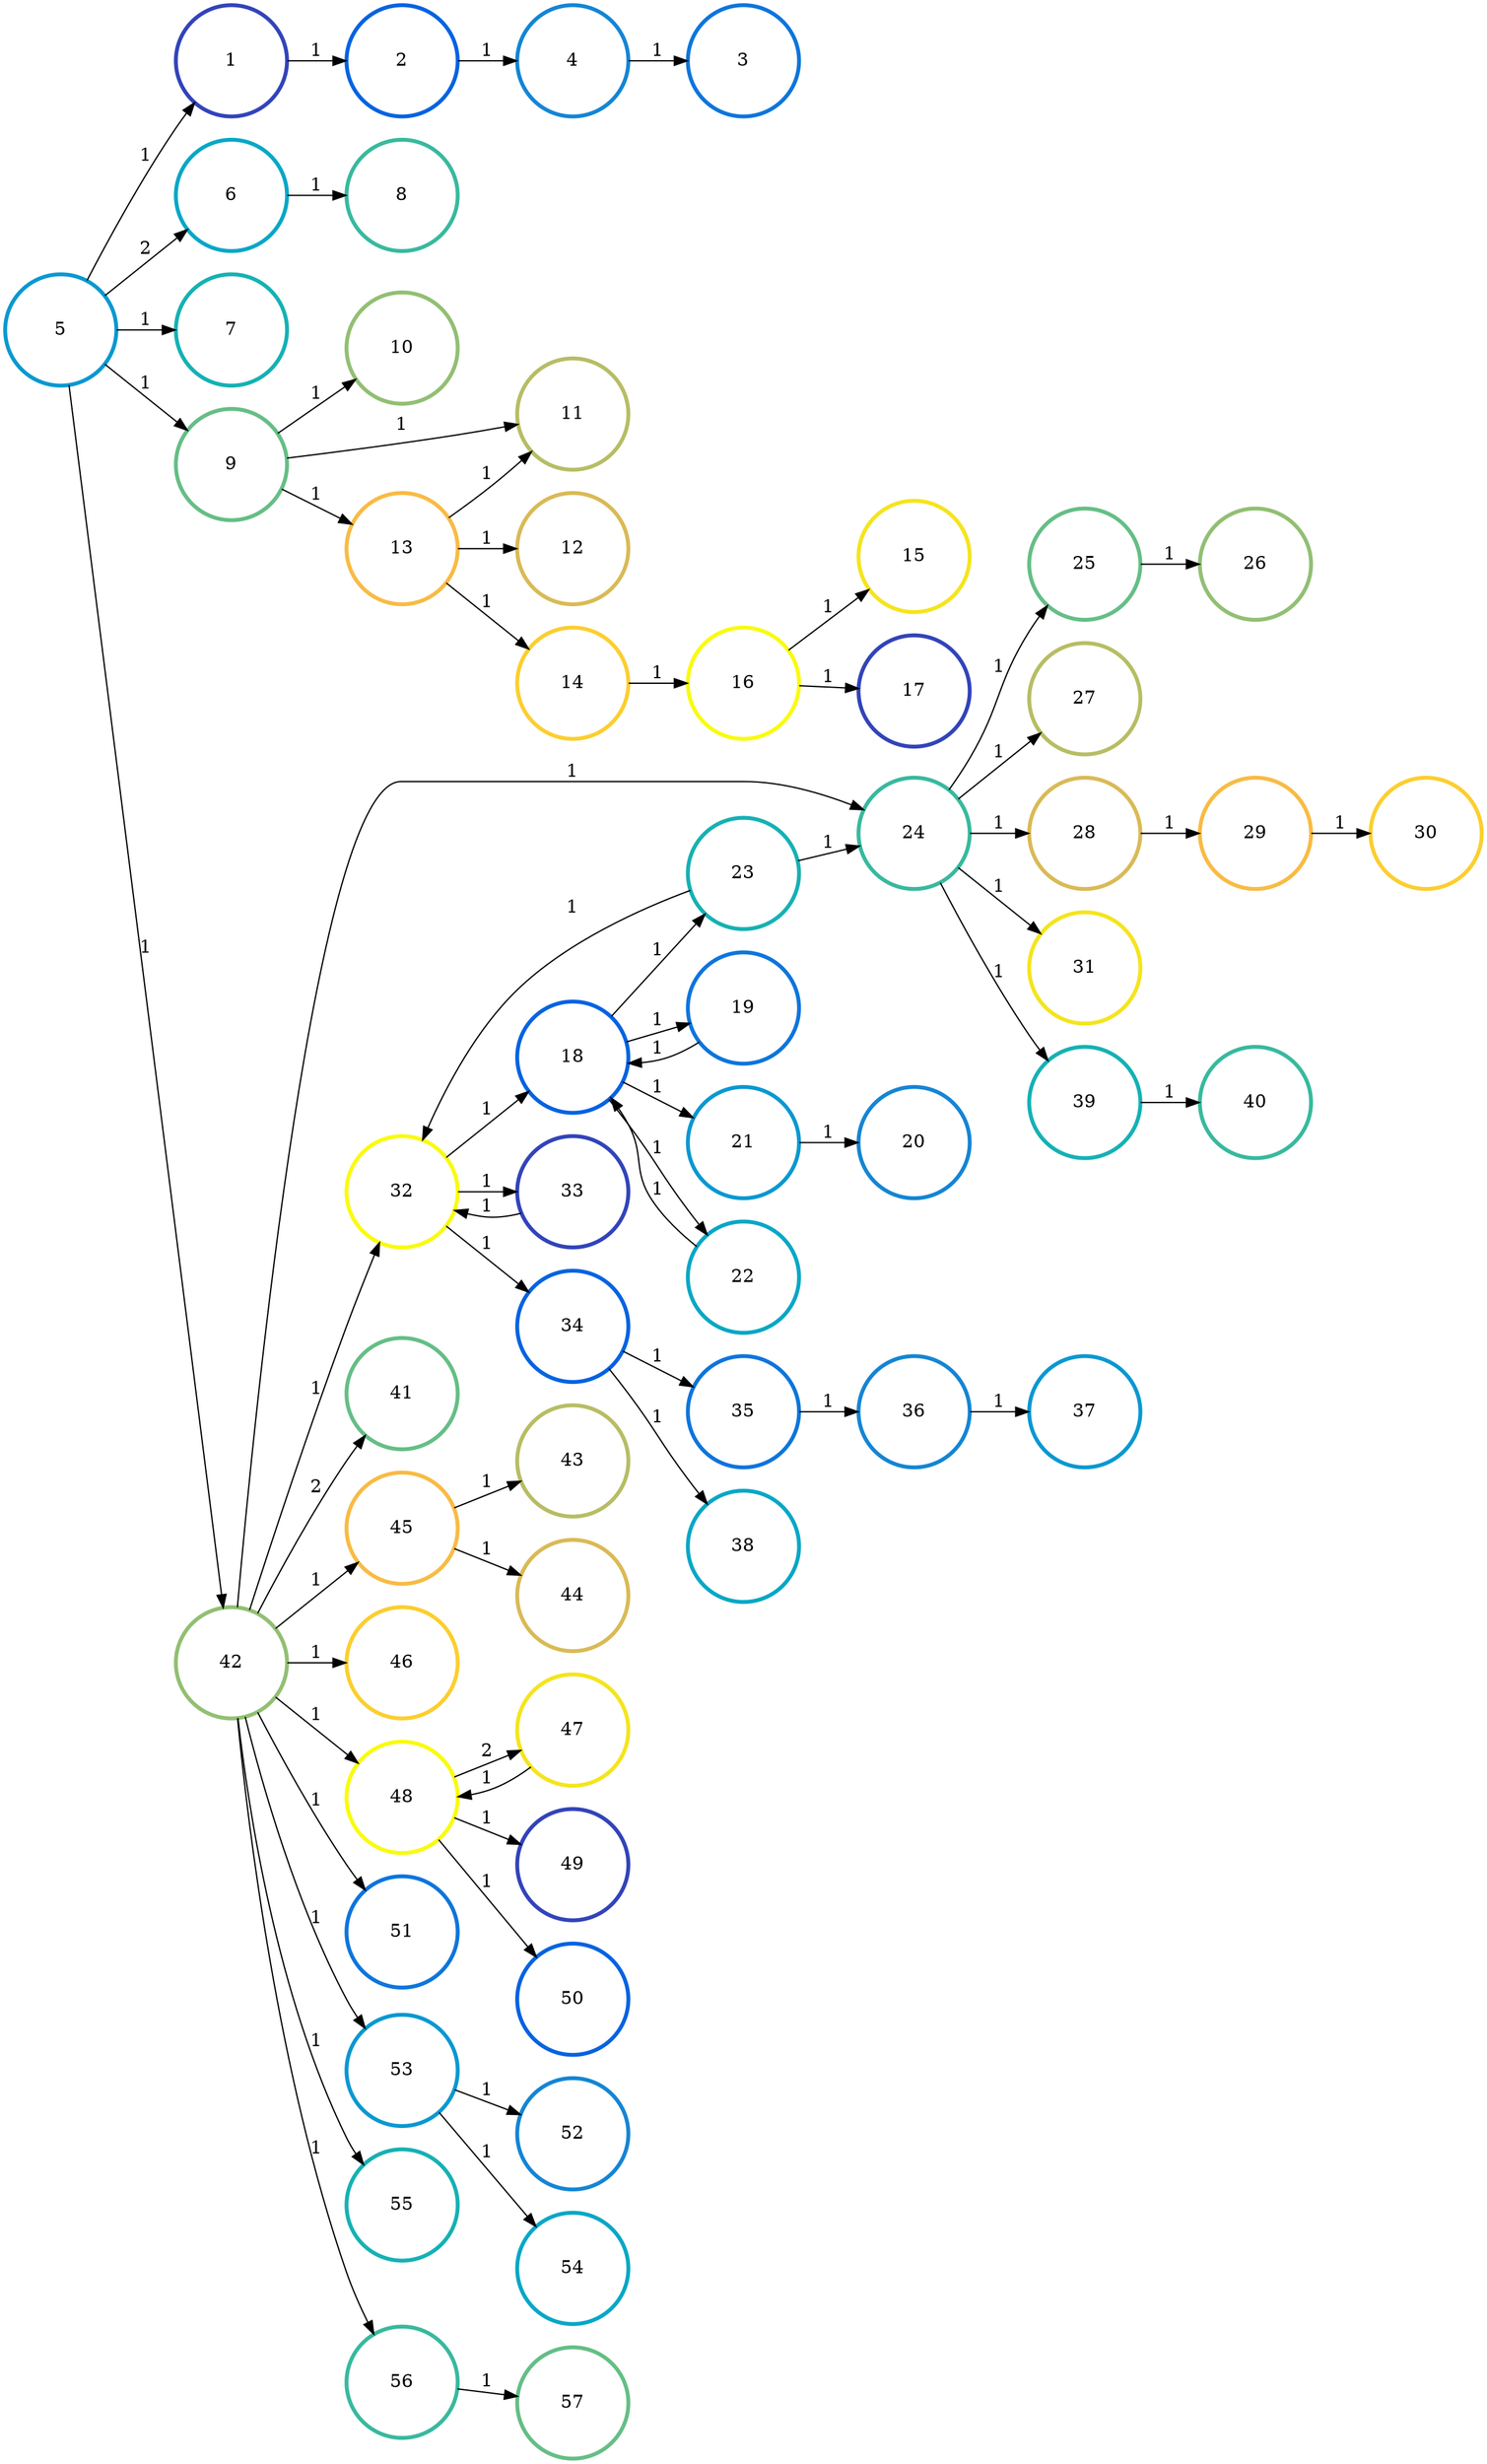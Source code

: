 digraph N {
	overlap="false"
	rankdir="LR"
	0 [label="1",width=1.2,height=1.2,style="",penwidth=3,color="#3243BA"]
	1 [label="2",width=1.2,height=1.2,style="",penwidth=3,color="#0363E1"]
	2 [label="3",width=1.2,height=1.2,style="",penwidth=3,color="#0D75DC"]
	3 [label="4",width=1.2,height=1.2,style="",penwidth=3,color="#1485D4"]
	4 [label="5",width=1.2,height=1.2,style="",penwidth=3,color="#0998D1"]
	5 [label="6",width=1.2,height=1.2,style="",penwidth=3,color="#06A7C6"]
	6 [label="7",width=1.2,height=1.2,style="",penwidth=3,color="#15B1B4"]
	7 [label="8",width=1.2,height=1.2,style="",penwidth=3,color="#38B99E"]
	8 [label="9",width=1.2,height=1.2,style="",penwidth=3,color="#65BE86"]
	9 [label="10",width=1.2,height=1.2,style="",penwidth=3,color="#92BF73"]
	10 [label="11",width=1.2,height=1.2,style="",penwidth=3,color="#B7BD64"]
	11 [label="12",width=1.2,height=1.2,style="",penwidth=3,color="#D9BA56"]
	12 [label="13",width=1.2,height=1.2,style="",penwidth=3,color="#F8BB44"]
	13 [label="14",width=1.2,height=1.2,style="",penwidth=3,color="#FCCE2E"]
	14 [label="15",width=1.2,height=1.2,style="",penwidth=3,color="#F5E41D"]
	15 [label="16",width=1.2,height=1.2,style="",penwidth=3,color="#F9FB0E"]
	16 [label="17",width=1.2,height=1.2,style="",penwidth=3,color="#3243BA"]
	17 [label="18",width=1.2,height=1.2,style="",penwidth=3,color="#0363E1"]
	18 [label="19",width=1.2,height=1.2,style="",penwidth=3,color="#0D75DC"]
	19 [label="20",width=1.2,height=1.2,style="",penwidth=3,color="#1485D4"]
	20 [label="21",width=1.2,height=1.2,style="",penwidth=3,color="#0998D1"]
	21 [label="22",width=1.2,height=1.2,style="",penwidth=3,color="#06A7C6"]
	22 [label="23",width=1.2,height=1.2,style="",penwidth=3,color="#15B1B4"]
	23 [label="24",width=1.2,height=1.2,style="",penwidth=3,color="#38B99E"]
	24 [label="25",width=1.2,height=1.2,style="",penwidth=3,color="#65BE86"]
	25 [label="26",width=1.2,height=1.2,style="",penwidth=3,color="#92BF73"]
	26 [label="27",width=1.2,height=1.2,style="",penwidth=3,color="#B7BD64"]
	27 [label="28",width=1.2,height=1.2,style="",penwidth=3,color="#D9BA56"]
	28 [label="29",width=1.2,height=1.2,style="",penwidth=3,color="#F8BB44"]
	29 [label="30",width=1.2,height=1.2,style="",penwidth=3,color="#FCCE2E"]
	30 [label="31",width=1.2,height=1.2,style="",penwidth=3,color="#F5E41D"]
	31 [label="32",width=1.2,height=1.2,style="",penwidth=3,color="#F9FB0E"]
	32 [label="33",width=1.2,height=1.2,style="",penwidth=3,color="#3243BA"]
	33 [label="34",width=1.2,height=1.2,style="",penwidth=3,color="#0363E1"]
	34 [label="35",width=1.2,height=1.2,style="",penwidth=3,color="#0D75DC"]
	35 [label="36",width=1.2,height=1.2,style="",penwidth=3,color="#1485D4"]
	36 [label="37",width=1.2,height=1.2,style="",penwidth=3,color="#0998D1"]
	37 [label="38",width=1.2,height=1.2,style="",penwidth=3,color="#06A7C6"]
	38 [label="39",width=1.2,height=1.2,style="",penwidth=3,color="#15B1B4"]
	39 [label="40",width=1.2,height=1.2,style="",penwidth=3,color="#38B99E"]
	40 [label="41",width=1.2,height=1.2,style="",penwidth=3,color="#65BE86"]
	41 [label="42",width=1.2,height=1.2,style="",penwidth=3,color="#92BF73"]
	42 [label="43",width=1.2,height=1.2,style="",penwidth=3,color="#B7BD64"]
	43 [label="44",width=1.2,height=1.2,style="",penwidth=3,color="#D9BA56"]
	44 [label="45",width=1.2,height=1.2,style="",penwidth=3,color="#F8BB44"]
	45 [label="46",width=1.2,height=1.2,style="",penwidth=3,color="#FCCE2E"]
	46 [label="47",width=1.2,height=1.2,style="",penwidth=3,color="#F5E41D"]
	47 [label="48",width=1.2,height=1.2,style="",penwidth=3,color="#F9FB0E"]
	48 [label="49",width=1.2,height=1.2,style="",penwidth=3,color="#3243BA"]
	49 [label="50",width=1.2,height=1.2,style="",penwidth=3,color="#0363E1"]
	50 [label="51",width=1.2,height=1.2,style="",penwidth=3,color="#0D75DC"]
	51 [label="52",width=1.2,height=1.2,style="",penwidth=3,color="#1485D4"]
	52 [label="53",width=1.2,height=1.2,style="",penwidth=3,color="#0998D1"]
	53 [label="54",width=1.2,height=1.2,style="",penwidth=3,color="#06A7C6"]
	54 [label="55",width=1.2,height=1.2,style="",penwidth=3,color="#15B1B4"]
	55 [label="56",width=1.2,height=1.2,style="",penwidth=3,color="#38B99E"]
	56 [label="57",width=1.2,height=1.2,style="",penwidth=3,color="#65BE86"]
	0 -> 1 [penwidth=1,color=black,label="1"]
	1 -> 3 [penwidth=1,color=black,label="1"]
	3 -> 2 [penwidth=1,color=black,label="1"]
	4 -> 0 [penwidth=1,color=black,label="1"]
	4 -> 5 [penwidth=1,color=black,label="2"]
	4 -> 6 [penwidth=1,color=black,label="1"]
	4 -> 8 [penwidth=1,color=black,label="1"]
	4 -> 41 [penwidth=1,color=black,label="1"]
	5 -> 7 [penwidth=1,color=black,label="1"]
	8 -> 9 [penwidth=1,color=black,label="1"]
	8 -> 10 [penwidth=1,color=black,label="1"]
	8 -> 12 [penwidth=1,color=black,label="1"]
	12 -> 10 [penwidth=1,color=black,label="1"]
	12 -> 11 [penwidth=1,color=black,label="1"]
	12 -> 13 [penwidth=1,color=black,label="1"]
	13 -> 15 [penwidth=1,color=black,label="1"]
	15 -> 14 [penwidth=1,color=black,label="1"]
	15 -> 16 [penwidth=1,color=black,label="1"]
	17 -> 18 [penwidth=1,color=black,label="1"]
	17 -> 20 [penwidth=1,color=black,label="1"]
	17 -> 21 [penwidth=1,color=black,label="1"]
	17 -> 22 [penwidth=1,color=black,label="1"]
	18 -> 17 [penwidth=1,color=black,label="1"]
	20 -> 19 [penwidth=1,color=black,label="1"]
	21 -> 17 [penwidth=1,color=black,label="1"]
	22 -> 23 [penwidth=1,color=black,label="1"]
	22 -> 31 [penwidth=1,color=black,label="1"]
	23 -> 24 [penwidth=1,color=black,label="1"]
	23 -> 26 [penwidth=1,color=black,label="1"]
	23 -> 27 [penwidth=1,color=black,label="1"]
	23 -> 30 [penwidth=1,color=black,label="1"]
	23 -> 38 [penwidth=1,color=black,label="1"]
	24 -> 25 [penwidth=1,color=black,label="1"]
	27 -> 28 [penwidth=1,color=black,label="1"]
	28 -> 29 [penwidth=1,color=black,label="1"]
	31 -> 17 [penwidth=1,color=black,label="1"]
	31 -> 32 [penwidth=1,color=black,label="1"]
	31 -> 33 [penwidth=1,color=black,label="1"]
	32 -> 31 [penwidth=1,color=black,label="1"]
	33 -> 34 [penwidth=1,color=black,label="1"]
	33 -> 37 [penwidth=1,color=black,label="1"]
	34 -> 35 [penwidth=1,color=black,label="1"]
	35 -> 36 [penwidth=1,color=black,label="1"]
	38 -> 39 [penwidth=1,color=black,label="1"]
	41 -> 23 [penwidth=1,color=black,label="1"]
	41 -> 31 [penwidth=1,color=black,label="1"]
	41 -> 40 [penwidth=1,color=black,label="2"]
	41 -> 44 [penwidth=1,color=black,label="1"]
	41 -> 45 [penwidth=1,color=black,label="1"]
	41 -> 47 [penwidth=1,color=black,label="1"]
	41 -> 50 [penwidth=1,color=black,label="1"]
	41 -> 52 [penwidth=1,color=black,label="1"]
	41 -> 54 [penwidth=1,color=black,label="1"]
	41 -> 55 [penwidth=1,color=black,label="1"]
	44 -> 42 [penwidth=1,color=black,label="1"]
	44 -> 43 [penwidth=1,color=black,label="1"]
	46 -> 47 [penwidth=1,color=black,label="1"]
	47 -> 46 [penwidth=1,color=black,label="2"]
	47 -> 48 [penwidth=1,color=black,label="1"]
	47 -> 49 [penwidth=1,color=black,label="1"]
	52 -> 51 [penwidth=1,color=black,label="1"]
	52 -> 53 [penwidth=1,color=black,label="1"]
	55 -> 56 [penwidth=1,color=black,label="1"]
}
